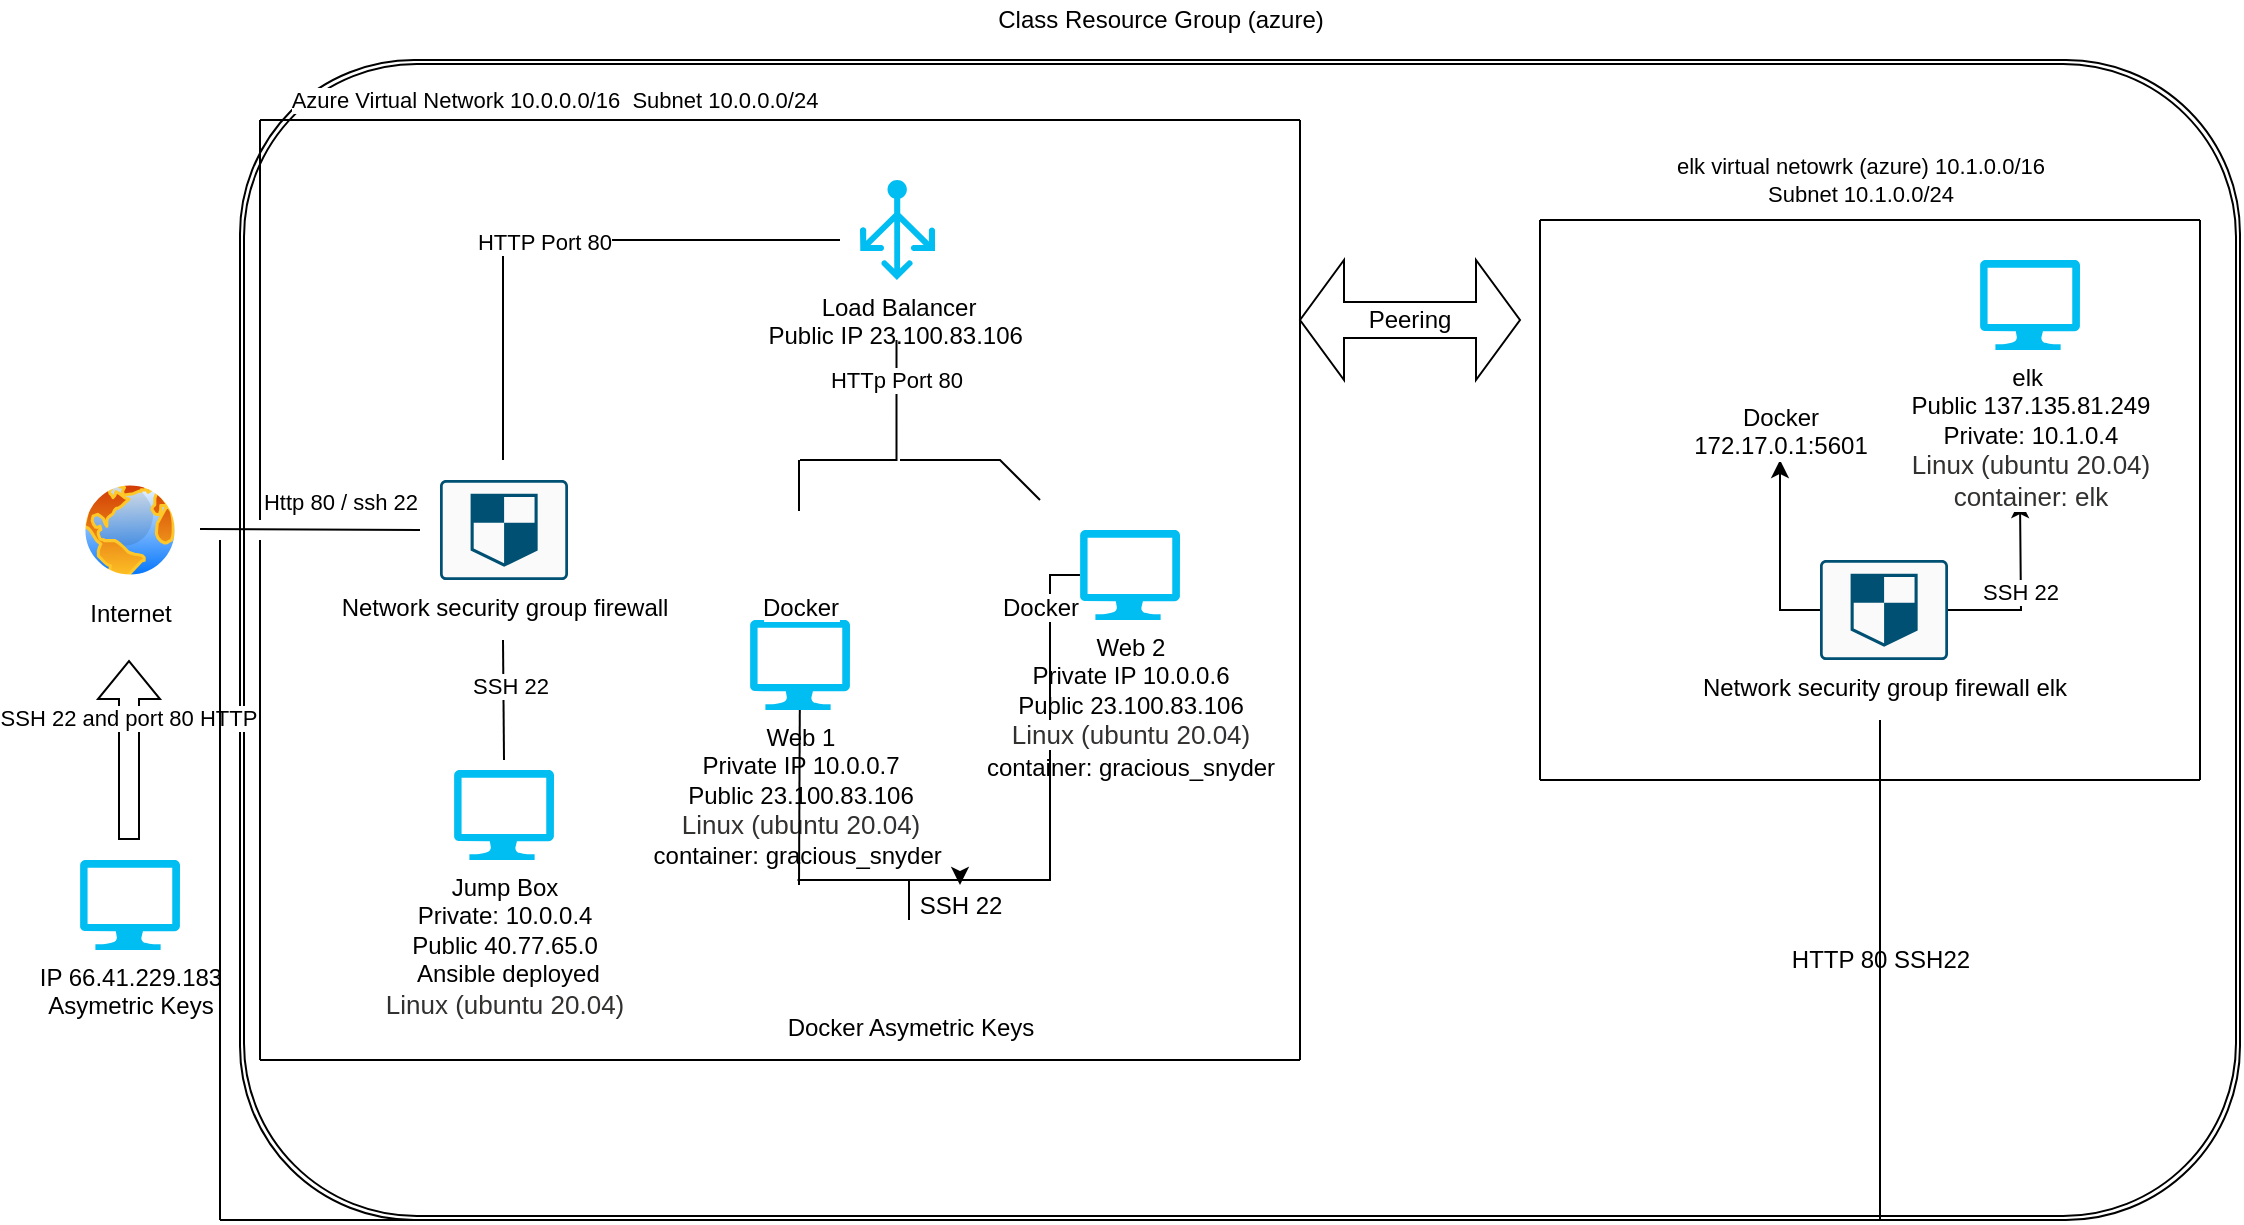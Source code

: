 <mxfile version="16.0.0" type="google"><diagram id="WI9T0HZ2pTsCkuznbFz-" name="Page-1"><mxGraphModel dx="2062" dy="794" grid="1" gridSize="10" guides="1" tooltips="1" connect="1" arrows="1" fold="1" page="1" pageScale="1" pageWidth="1169" pageHeight="827" math="0" shadow="0"><root><mxCell id="0"/><mxCell id="1" parent="0"/><mxCell id="Is3yxIYL2bFsdmDcRhce-21" value="" style="shape=ext;double=1;rounded=1;whiteSpace=wrap;html=1;" vertex="1" parent="1"><mxGeometry x="140" y="100" width="1000" height="580" as="geometry"/></mxCell><mxCell id="KYO5llKgz-xZL2dwEIRg-1" value="IP 66.41.229.183&lt;br&gt;Asymetric Keys" style="verticalLabelPosition=bottom;html=1;verticalAlign=top;align=center;strokeColor=none;fillColor=#00BEF2;shape=mxgraph.azure.computer;pointerEvents=1;" parent="1" vertex="1"><mxGeometry x="60" y="500" width="50" height="45" as="geometry"/></mxCell><mxCell id="KYO5llKgz-xZL2dwEIRg-2" value="Internet" style="aspect=fixed;perimeter=ellipsePerimeter;html=1;align=center;shadow=0;dashed=0;spacingTop=3;image;image=img/lib/active_directory/internet_globe.svg;" parent="1" vertex="1"><mxGeometry x="60" y="310" width="50" height="50" as="geometry"/></mxCell><mxCell id="KYO5llKgz-xZL2dwEIRg-3" value="" style="shape=flexArrow;endArrow=classic;html=1;rounded=0;" parent="1" edge="1"><mxGeometry width="50" height="50" relative="1" as="geometry"><mxPoint x="84.5" y="490" as="sourcePoint"/><mxPoint x="84.5" y="400" as="targetPoint"/></mxGeometry></mxCell><mxCell id="KYO5llKgz-xZL2dwEIRg-4" value="SSH 22 and port 80 HTTP" style="edgeLabel;html=1;align=center;verticalAlign=middle;resizable=0;points=[];" parent="KYO5llKgz-xZL2dwEIRg-3" vertex="1" connectable="0"><mxGeometry x="0.356" y="2" relative="1" as="geometry"><mxPoint x="1" as="offset"/></mxGeometry></mxCell><mxCell id="KYO5llKgz-xZL2dwEIRg-5" value="Network security group firewall" style="sketch=0;points=[[0.015,0.015,0],[0.985,0.015,0],[0.985,0.985,0],[0.015,0.985,0],[0.25,0,0],[0.5,0,0],[0.75,0,0],[1,0.25,0],[1,0.5,0],[1,0.75,0],[0.75,1,0],[0.5,1,0],[0.25,1,0],[0,0.75,0],[0,0.5,0],[0,0.25,0]];verticalLabelPosition=bottom;html=1;verticalAlign=top;aspect=fixed;align=center;pointerEvents=1;shape=mxgraph.cisco19.rect;prIcon=shield;fillColor=#FAFAFA;strokeColor=#005073;" parent="1" vertex="1"><mxGeometry x="240" y="310" width="64" height="50" as="geometry"/></mxCell><mxCell id="KYO5llKgz-xZL2dwEIRg-6" value="Http 80 / ssh 22" style="edgeStyle=none;html=1;endArrow=none;verticalAlign=bottom;rounded=0;" parent="1" edge="1"><mxGeometry x="0.272" y="5" width="160" relative="1" as="geometry"><mxPoint x="120" y="334.5" as="sourcePoint"/><mxPoint x="230" y="335" as="targetPoint"/><mxPoint as="offset"/></mxGeometry></mxCell><mxCell id="KYO5llKgz-xZL2dwEIRg-7" value="" style="edgeStyle=none;html=1;endArrow=none;verticalAlign=bottom;rounded=0;" parent="1" edge="1"><mxGeometry width="160" relative="1" as="geometry"><mxPoint x="271.5" y="390" as="sourcePoint"/><mxPoint x="272" y="450" as="targetPoint"/></mxGeometry></mxCell><mxCell id="KYO5llKgz-xZL2dwEIRg-29" value="SSH 22" style="edgeLabel;html=1;align=center;verticalAlign=middle;resizable=0;points=[];" parent="KYO5llKgz-xZL2dwEIRg-7" vertex="1" connectable="0"><mxGeometry x="-0.25" y="3" relative="1" as="geometry"><mxPoint as="offset"/></mxGeometry></mxCell><mxCell id="KYO5llKgz-xZL2dwEIRg-8" value="Jump Box&lt;br&gt;Private: 10.0.0.4&lt;br&gt;Public 40.77.65.0&lt;br&gt;&amp;nbsp;Ansible deployed&lt;br&gt;&lt;span style=&quot;color: rgb(50 , 49 , 48) ; font-family: &amp;#34;az_ea_font&amp;#34; , &amp;#34;segoe ui&amp;#34; , &amp;#34;az_font&amp;#34; , , , &amp;#34;blinkmacsystemfont&amp;#34; , &amp;#34;roboto&amp;#34; , &amp;#34;oxygen&amp;#34; , &amp;#34;ubuntu&amp;#34; , &amp;#34;cantarell&amp;#34; , &amp;#34;open sans&amp;#34; , &amp;#34;helvetica neue&amp;#34; , sans-serif ; font-size: 13px ; background-color: rgb(255 , 255 , 255)&quot;&gt;Linux (ubuntu 20.04)&lt;/span&gt;" style="verticalLabelPosition=bottom;html=1;verticalAlign=top;align=center;strokeColor=none;fillColor=#00BEF2;shape=mxgraph.azure.computer;pointerEvents=1;" parent="1" vertex="1"><mxGeometry x="247" y="455" width="50" height="45" as="geometry"/></mxCell><mxCell id="KYO5llKgz-xZL2dwEIRg-9" value="" style="endArrow=none;html=1;rounded=0;" parent="1" edge="1"><mxGeometry width="50" height="50" relative="1" as="geometry"><mxPoint x="271.5" y="300" as="sourcePoint"/><mxPoint x="271.5" y="190" as="targetPoint"/></mxGeometry></mxCell><mxCell id="KYO5llKgz-xZL2dwEIRg-10" value="" style="endArrow=none;html=1;rounded=0;" parent="1" edge="1"><mxGeometry width="50" height="50" relative="1" as="geometry"><mxPoint x="270" y="190" as="sourcePoint"/><mxPoint x="440" y="190" as="targetPoint"/></mxGeometry></mxCell><mxCell id="KYO5llKgz-xZL2dwEIRg-30" value="HTTP Port 80" style="edgeLabel;html=1;align=center;verticalAlign=middle;resizable=0;points=[];" parent="KYO5llKgz-xZL2dwEIRg-10" vertex="1" connectable="0"><mxGeometry x="-0.741" y="-1" relative="1" as="geometry"><mxPoint as="offset"/></mxGeometry></mxCell><mxCell id="KYO5llKgz-xZL2dwEIRg-11" value="Load Balancer&lt;br&gt;Public IP 23.100.83.106&amp;nbsp;" style="verticalLabelPosition=bottom;html=1;verticalAlign=top;align=center;strokeColor=none;fillColor=#00BEF2;shape=mxgraph.azure.load_balancer_generic;pointerEvents=1;" parent="1" vertex="1"><mxGeometry x="450" y="160" width="37.5" height="50" as="geometry"/></mxCell><mxCell id="KYO5llKgz-xZL2dwEIRg-16" value="Web 1&lt;br&gt;Private IP 10.0.0.7&lt;br&gt;Public&amp;nbsp;23.100.83.106&lt;br&gt;&lt;span style=&quot;color: rgb(50 , 49 , 48) ; font-family: &amp;#34;az_ea_font&amp;#34; , &amp;#34;segoe ui&amp;#34; , &amp;#34;az_font&amp;#34; , , , &amp;#34;blinkmacsystemfont&amp;#34; , &amp;#34;roboto&amp;#34; , &amp;#34;oxygen&amp;#34; , &amp;#34;ubuntu&amp;#34; , &amp;#34;cantarell&amp;#34; , &amp;#34;open sans&amp;#34; , &amp;#34;helvetica neue&amp;#34; , sans-serif ; font-size: 13px ; background-color: rgb(255 , 255 , 255)&quot;&gt;Linux (ubuntu 20.04)&lt;br&gt;&lt;/span&gt;container: gracious_snyder&amp;nbsp;" style="verticalLabelPosition=bottom;html=1;verticalAlign=top;align=center;strokeColor=none;fillColor=#00BEF2;shape=mxgraph.azure.computer;pointerEvents=1;" parent="1" vertex="1"><mxGeometry x="395" y="380" width="50" height="45" as="geometry"/></mxCell><mxCell id="Is3yxIYL2bFsdmDcRhce-26" value="" style="edgeStyle=orthogonalEdgeStyle;rounded=0;orthogonalLoop=1;jettySize=auto;html=1;" edge="1" parent="1" source="KYO5llKgz-xZL2dwEIRg-17" target="KYO5llKgz-xZL2dwEIRg-39"><mxGeometry relative="1" as="geometry"><Array as="points"><mxPoint x="545" y="510"/><mxPoint x="500" y="510"/></Array></mxGeometry></mxCell><mxCell id="KYO5llKgz-xZL2dwEIRg-17" value="Web 2&lt;br&gt;Private IP 10.0.0.6&lt;br&gt;Public&amp;nbsp;23.100.83.106&lt;br&gt;&lt;span style=&quot;color: rgb(50 , 49 , 48) ; font-family: &amp;#34;az_ea_font&amp;#34; , &amp;#34;segoe ui&amp;#34; , &amp;#34;az_font&amp;#34; , , , &amp;#34;blinkmacsystemfont&amp;#34; , &amp;#34;roboto&amp;#34; , &amp;#34;oxygen&amp;#34; , &amp;#34;ubuntu&amp;#34; , &amp;#34;cantarell&amp;#34; , &amp;#34;open sans&amp;#34; , &amp;#34;helvetica neue&amp;#34; , sans-serif ; font-size: 13px ; background-color: rgb(255 , 255 , 255)&quot;&gt;Linux (ubuntu 20.04)&lt;br&gt;&lt;/span&gt;container: gracious_snyder&lt;span style=&quot;color: rgb(50 , 49 , 48) ; font-family: &amp;#34;az_ea_font&amp;#34; , &amp;#34;segoe ui&amp;#34; , &amp;#34;az_font&amp;#34; , , , &amp;#34;blinkmacsystemfont&amp;#34; , &amp;#34;roboto&amp;#34; , &amp;#34;oxygen&amp;#34; , &amp;#34;ubuntu&amp;#34; , &amp;#34;cantarell&amp;#34; , &amp;#34;open sans&amp;#34; , &amp;#34;helvetica neue&amp;#34; , sans-serif ; font-size: 13px ; background-color: rgb(255 , 255 , 255)&quot;&gt;&lt;br&gt;&lt;/span&gt;" style="verticalLabelPosition=bottom;html=1;verticalAlign=top;align=center;strokeColor=none;fillColor=#00BEF2;shape=mxgraph.azure.computer;pointerEvents=1;" parent="1" vertex="1"><mxGeometry x="560" y="335" width="50" height="45" as="geometry"/></mxCell><mxCell id="KYO5llKgz-xZL2dwEIRg-18" value="Docker" style="shape=image;html=1;verticalAlign=top;verticalLabelPosition=bottom;labelBackgroundColor=#ffffff;imageAspect=0;aspect=fixed;image=https://cdn1.iconfinder.com/data/icons/unicons-line-vol-3/24/docker-128.png" parent="1" vertex="1"><mxGeometry x="400" y="320" width="40" height="40" as="geometry"/></mxCell><mxCell id="KYO5llKgz-xZL2dwEIRg-21" value="Docker" style="shape=image;html=1;verticalAlign=top;verticalLabelPosition=bottom;labelBackgroundColor=#ffffff;imageAspect=0;aspect=fixed;image=https://cdn1.iconfinder.com/data/icons/unicons-line-vol-3/24/docker-128.png" parent="1" vertex="1"><mxGeometry x="520" y="320" width="40" height="40" as="geometry"/></mxCell><mxCell id="KYO5llKgz-xZL2dwEIRg-24" value="HTTp Port 80" style="endArrow=none;html=1;rounded=0;" parent="1" edge="1"><mxGeometry width="50" height="50" relative="1" as="geometry"><mxPoint x="468.25" y="280" as="sourcePoint"/><mxPoint x="468.25" y="240" as="targetPoint"/><Array as="points"><mxPoint x="468.25" y="260"/></Array></mxGeometry></mxCell><mxCell id="KYO5llKgz-xZL2dwEIRg-25" value="" style="endArrow=none;html=1;rounded=0;" parent="1" edge="1"><mxGeometry width="50" height="50" relative="1" as="geometry"><mxPoint x="420" y="300" as="sourcePoint"/><mxPoint x="468.25" y="280" as="targetPoint"/><Array as="points"><mxPoint x="468.25" y="300"/></Array></mxGeometry></mxCell><mxCell id="KYO5llKgz-xZL2dwEIRg-26" value="" style="endArrow=none;html=1;rounded=0;exitX=0.5;exitY=0;exitDx=0;exitDy=0;" parent="1" source="KYO5llKgz-xZL2dwEIRg-21" edge="1"><mxGeometry width="50" height="50" relative="1" as="geometry"><mxPoint x="505" y="320" as="sourcePoint"/><mxPoint x="470" y="300" as="targetPoint"/><Array as="points"><mxPoint x="520" y="300"/></Array></mxGeometry></mxCell><mxCell id="KYO5llKgz-xZL2dwEIRg-28" value="" style="edgeStyle=none;html=1;endArrow=none;verticalAlign=bottom;rounded=0;" parent="1" edge="1"><mxGeometry width="160" relative="1" as="geometry"><mxPoint x="419.5" y="300" as="sourcePoint"/><mxPoint x="419.5" y="325.5" as="targetPoint"/></mxGeometry></mxCell><mxCell id="KYO5llKgz-xZL2dwEIRg-31" value="" style="edgeStyle=none;html=1;endArrow=none;verticalAlign=bottom;rounded=0;" parent="1" edge="1"><mxGeometry width="160" relative="1" as="geometry"><mxPoint x="418.75" y="510" as="sourcePoint"/><mxPoint x="518.75" y="510" as="targetPoint"/></mxGeometry></mxCell><mxCell id="KYO5llKgz-xZL2dwEIRg-32" value="" style="endArrow=none;html=1;rounded=0;" parent="1" edge="1" target="KYO5llKgz-xZL2dwEIRg-16"><mxGeometry width="50" height="50" relative="1" as="geometry"><mxPoint x="419.5" y="512.5" as="sourcePoint"/><mxPoint x="419.5" y="492.5" as="targetPoint"/></mxGeometry></mxCell><mxCell id="KYO5llKgz-xZL2dwEIRg-35" value="Docker Asymetric Keys" style="shape=image;html=1;verticalAlign=top;verticalLabelPosition=bottom;labelBackgroundColor=#ffffff;imageAspect=0;aspect=fixed;image=https://cdn1.iconfinder.com/data/icons/unicons-line-vol-3/24/docker-128.png" parent="1" vertex="1"><mxGeometry x="455" y="530" width="40" height="40" as="geometry"/></mxCell><mxCell id="KYO5llKgz-xZL2dwEIRg-36" value="" style="endArrow=none;html=1;rounded=0;" parent="1" edge="1"><mxGeometry width="50" height="50" relative="1" as="geometry"><mxPoint x="474.5" y="530" as="sourcePoint"/><mxPoint x="474.5" y="510" as="targetPoint"/></mxGeometry></mxCell><mxCell id="KYO5llKgz-xZL2dwEIRg-39" value="SSH 22" style="text;html=1;align=center;verticalAlign=middle;resizable=0;points=[];autosize=1;strokeColor=none;fillColor=none;" parent="1" vertex="1"><mxGeometry x="470" y="512.5" width="60" height="20" as="geometry"/></mxCell><mxCell id="KYO5llKgz-xZL2dwEIRg-42" value="" style="endArrow=none;html=1;rounded=0;" parent="1" edge="1"><mxGeometry width="50" height="50" relative="1" as="geometry"><mxPoint x="150" y="330" as="sourcePoint"/><mxPoint x="150" y="130" as="targetPoint"/></mxGeometry></mxCell><mxCell id="KYO5llKgz-xZL2dwEIRg-43" value="" style="endArrow=none;html=1;rounded=0;" parent="1" edge="1"><mxGeometry width="50" height="50" relative="1" as="geometry"><mxPoint x="150" y="130" as="sourcePoint"/><mxPoint x="670" y="130" as="targetPoint"/></mxGeometry></mxCell><mxCell id="KYO5llKgz-xZL2dwEIRg-47" value="Azure Virtual Network 10.0.0.0/16&amp;nbsp; Subnet 10.0.0.0/24" style="edgeLabel;html=1;align=center;verticalAlign=middle;resizable=0;points=[];" parent="KYO5llKgz-xZL2dwEIRg-43" vertex="1" connectable="0"><mxGeometry x="-0.892" y="3" relative="1" as="geometry"><mxPoint x="119" y="-7" as="offset"/></mxGeometry></mxCell><mxCell id="KYO5llKgz-xZL2dwEIRg-44" value="" style="endArrow=none;html=1;rounded=0;" parent="1" edge="1"><mxGeometry width="50" height="50" relative="1" as="geometry"><mxPoint x="670" y="130" as="sourcePoint"/><mxPoint x="670" y="600" as="targetPoint"/></mxGeometry></mxCell><mxCell id="KYO5llKgz-xZL2dwEIRg-45" value="" style="endArrow=none;html=1;rounded=0;" parent="1" edge="1"><mxGeometry width="50" height="50" relative="1" as="geometry"><mxPoint x="150" y="600" as="sourcePoint"/><mxPoint x="670" y="600" as="targetPoint"/><Array as="points"><mxPoint x="410" y="600"/></Array></mxGeometry></mxCell><mxCell id="KYO5llKgz-xZL2dwEIRg-46" value="" style="endArrow=none;html=1;rounded=0;" parent="1" edge="1"><mxGeometry width="50" height="50" relative="1" as="geometry"><mxPoint x="150" y="600" as="sourcePoint"/><mxPoint x="150" y="340" as="targetPoint"/></mxGeometry></mxCell><mxCell id="Is3yxIYL2bFsdmDcRhce-1" value="Peering" style="shape=doubleArrow;whiteSpace=wrap;html=1;" vertex="1" parent="1"><mxGeometry x="670" y="200" width="110" height="60" as="geometry"/></mxCell><mxCell id="Is3yxIYL2bFsdmDcRhce-2" value="" style="endArrow=none;html=1;rounded=0;" edge="1" parent="1"><mxGeometry width="50" height="50" relative="1" as="geometry"><mxPoint x="130" y="680" as="sourcePoint"/><mxPoint x="960" y="680" as="targetPoint"/></mxGeometry></mxCell><mxCell id="Is3yxIYL2bFsdmDcRhce-3" value="" style="endArrow=none;html=1;rounded=0;" edge="1" parent="1"><mxGeometry width="50" height="50" relative="1" as="geometry"><mxPoint x="130" y="680" as="sourcePoint"/><mxPoint x="130" y="340" as="targetPoint"/></mxGeometry></mxCell><mxCell id="Is3yxIYL2bFsdmDcRhce-4" value="" style="endArrow=none;html=1;rounded=0;" edge="1" parent="1"><mxGeometry width="50" height="50" relative="1" as="geometry"><mxPoint x="960" y="430" as="sourcePoint"/><mxPoint x="960" y="680" as="targetPoint"/></mxGeometry></mxCell><mxCell id="Is3yxIYL2bFsdmDcRhce-12" style="edgeStyle=orthogonalEdgeStyle;rounded=0;orthogonalLoop=1;jettySize=auto;html=1;" edge="1" parent="1" source="Is3yxIYL2bFsdmDcRhce-5"><mxGeometry relative="1" as="geometry"><mxPoint x="910" y="300" as="targetPoint"/></mxGeometry></mxCell><mxCell id="Is3yxIYL2bFsdmDcRhce-13" value="SSH 22" style="edgeStyle=orthogonalEdgeStyle;rounded=0;orthogonalLoop=1;jettySize=auto;html=1;" edge="1" parent="1" source="Is3yxIYL2bFsdmDcRhce-5"><mxGeometry relative="1" as="geometry"><mxPoint x="1030" y="320" as="targetPoint"/></mxGeometry></mxCell><mxCell id="Is3yxIYL2bFsdmDcRhce-5" value="Network security group firewall elk" style="sketch=0;points=[[0.015,0.015,0],[0.985,0.015,0],[0.985,0.985,0],[0.015,0.985,0],[0.25,0,0],[0.5,0,0],[0.75,0,0],[1,0.25,0],[1,0.5,0],[1,0.75,0],[0.75,1,0],[0.5,1,0],[0.25,1,0],[0,0.75,0],[0,0.5,0],[0,0.25,0]];verticalLabelPosition=bottom;html=1;verticalAlign=top;aspect=fixed;align=center;pointerEvents=1;shape=mxgraph.cisco19.rect;prIcon=shield;fillColor=#FAFAFA;strokeColor=#005073;" vertex="1" parent="1"><mxGeometry x="930" y="350" width="64" height="50" as="geometry"/></mxCell><mxCell id="Is3yxIYL2bFsdmDcRhce-6" value="elk&amp;nbsp;&lt;br&gt;Public 137.135.81.249&lt;br&gt;Private: 10.1.0.4&lt;br&gt;&lt;span style=&quot;color: rgb(50 , 49 , 48) ; font-family: &amp;#34;az_ea_font&amp;#34; , &amp;#34;segoe ui&amp;#34; , &amp;#34;az_font&amp;#34; , , , &amp;#34;blinkmacsystemfont&amp;#34; , &amp;#34;roboto&amp;#34; , &amp;#34;oxygen&amp;#34; , &amp;#34;ubuntu&amp;#34; , &amp;#34;cantarell&amp;#34; , &amp;#34;open sans&amp;#34; , &amp;#34;helvetica neue&amp;#34; , sans-serif ; font-size: 13px ; background-color: rgb(255 , 255 , 255)&quot;&gt;Linux (ubuntu 20.04)&lt;br&gt;container: elk&lt;br&gt;&lt;/span&gt;" style="verticalLabelPosition=bottom;html=1;verticalAlign=top;align=center;strokeColor=none;fillColor=#00BEF2;shape=mxgraph.azure.computer;pointerEvents=1;" vertex="1" parent="1"><mxGeometry x="1010" y="200" width="50" height="45" as="geometry"/></mxCell><mxCell id="Is3yxIYL2bFsdmDcRhce-10" value="Docker&lt;br&gt;172.17.0.1:5601" style="shape=image;html=1;verticalAlign=top;verticalLabelPosition=bottom;labelBackgroundColor=#ffffff;imageAspect=0;aspect=fixed;image=https://cdn1.iconfinder.com/data/icons/unicons-line-vol-3/24/docker-128.png" vertex="1" parent="1"><mxGeometry x="890" y="225" width="40" height="40" as="geometry"/></mxCell><mxCell id="Is3yxIYL2bFsdmDcRhce-14" value="" style="endArrow=none;html=1;rounded=0;" edge="1" parent="1"><mxGeometry width="50" height="50" relative="1" as="geometry"><mxPoint x="790" y="460" as="sourcePoint"/><mxPoint x="1120" y="460" as="targetPoint"/></mxGeometry></mxCell><mxCell id="Is3yxIYL2bFsdmDcRhce-15" value="" style="endArrow=none;html=1;rounded=0;" edge="1" parent="1"><mxGeometry width="50" height="50" relative="1" as="geometry"><mxPoint x="790" y="460" as="sourcePoint"/><mxPoint x="790" y="180" as="targetPoint"/></mxGeometry></mxCell><mxCell id="Is3yxIYL2bFsdmDcRhce-16" value="" style="endArrow=none;html=1;rounded=0;" edge="1" parent="1"><mxGeometry width="50" height="50" relative="1" as="geometry"><mxPoint x="1120" y="460" as="sourcePoint"/><mxPoint x="1120" y="180" as="targetPoint"/></mxGeometry></mxCell><mxCell id="Is3yxIYL2bFsdmDcRhce-17" value="" style="endArrow=none;html=1;rounded=0;" edge="1" parent="1"><mxGeometry width="50" height="50" relative="1" as="geometry"><mxPoint x="790" y="180" as="sourcePoint"/><mxPoint x="1120" y="180" as="targetPoint"/></mxGeometry></mxCell><mxCell id="Is3yxIYL2bFsdmDcRhce-18" value="elk virtual netowrk (azure) 10.1.0.0/16&lt;br&gt;Subnet 10.1.0.0/24" style="edgeLabel;html=1;align=center;verticalAlign=middle;resizable=0;points=[];" vertex="1" connectable="0" parent="Is3yxIYL2bFsdmDcRhce-17"><mxGeometry x="-0.303" relative="1" as="geometry"><mxPoint x="45" y="-20" as="offset"/></mxGeometry></mxCell><mxCell id="Is3yxIYL2bFsdmDcRhce-22" value="Class Resource Group (azure)" style="text;html=1;align=center;verticalAlign=middle;resizable=0;points=[];autosize=1;strokeColor=none;fillColor=none;" vertex="1" parent="1"><mxGeometry x="510" y="70" width="180" height="20" as="geometry"/></mxCell><mxCell id="Is3yxIYL2bFsdmDcRhce-23" value="HTTP 80 SSH22" style="text;html=1;align=center;verticalAlign=middle;resizable=0;points=[];autosize=1;strokeColor=none;fillColor=none;" vertex="1" parent="1"><mxGeometry x="910" y="540" width="100" height="20" as="geometry"/></mxCell></root></mxGraphModel></diagram></mxfile>